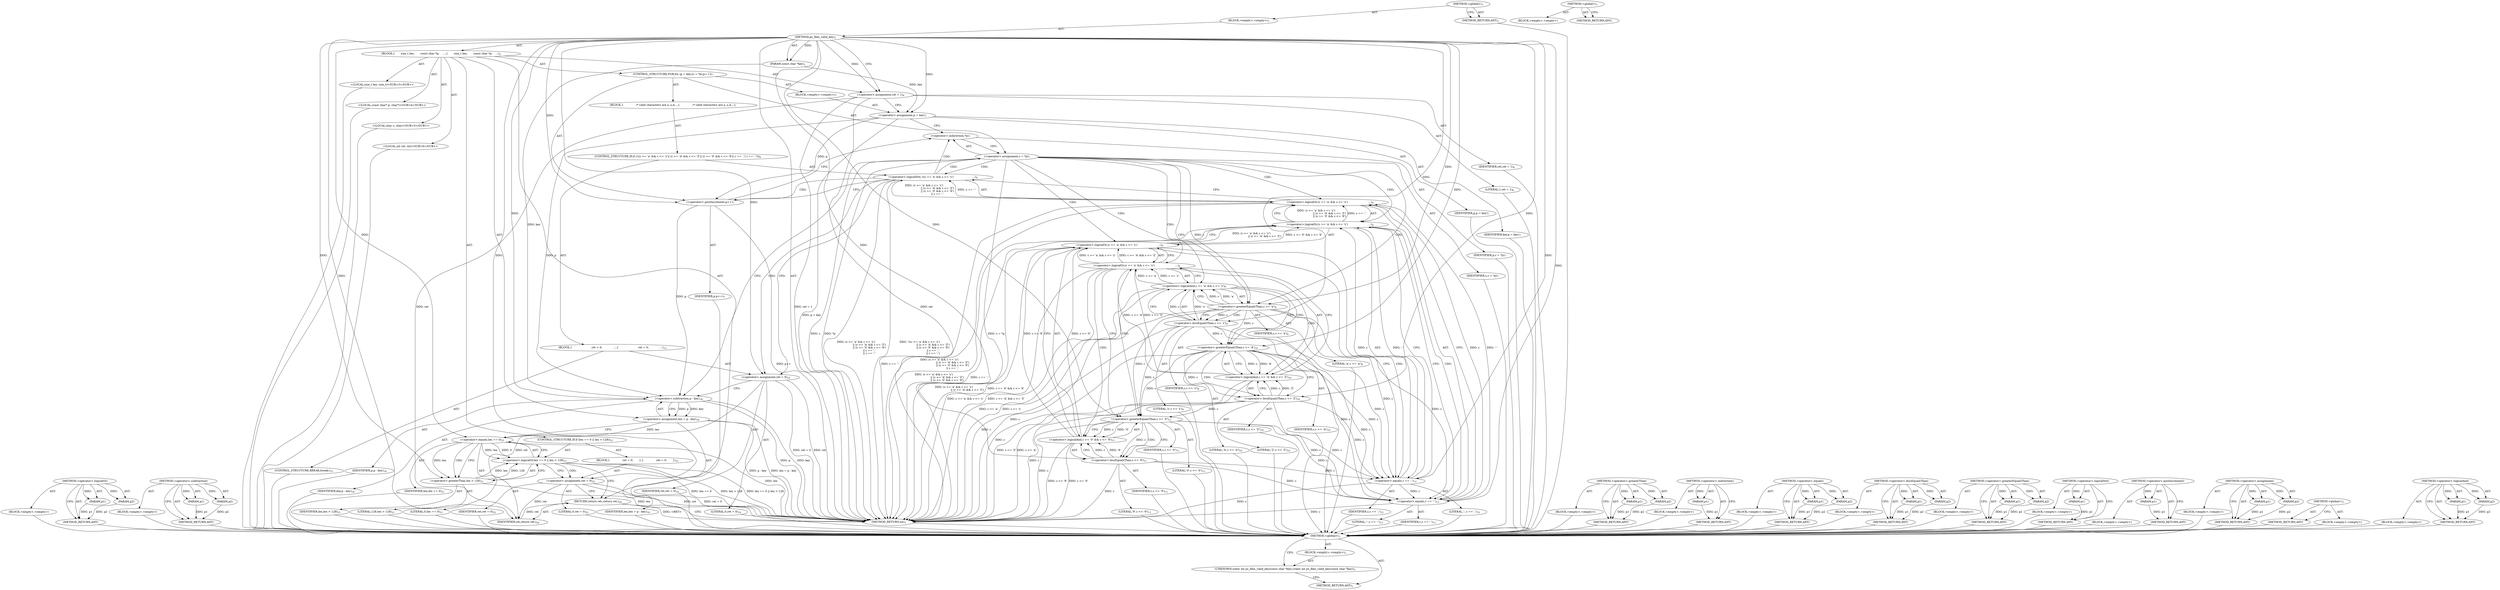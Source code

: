 digraph "&lt;global&gt;" {
vulnerable_127 [label=<(METHOD,&lt;operator&gt;.logicalOr)>];
vulnerable_128 [label=<(PARAM,p1)>];
vulnerable_129 [label=<(PARAM,p2)>];
vulnerable_130 [label=<(BLOCK,&lt;empty&gt;,&lt;empty&gt;)>];
vulnerable_131 [label=<(METHOD_RETURN,ANY)>];
vulnerable_152 [label=<(METHOD,&lt;operator&gt;.subtraction)>];
vulnerable_153 [label=<(PARAM,p1)>];
vulnerable_154 [label=<(PARAM,p2)>];
vulnerable_155 [label=<(BLOCK,&lt;empty&gt;,&lt;empty&gt;)>];
vulnerable_156 [label=<(METHOD_RETURN,ANY)>];
vulnerable_6 [label=<(METHOD,&lt;global&gt;)<SUB>1</SUB>>];
vulnerable_7 [label=<(BLOCK,&lt;empty&gt;,&lt;empty&gt;)<SUB>1</SUB>>];
vulnerable_8 [label=<(METHOD,ps_files_valid_key)<SUB>1</SUB>>];
vulnerable_9 [label=<(PARAM,const char *key)<SUB>1</SUB>>];
vulnerable_10 [label=<(BLOCK,{
       size_t len;
       const char *p;
    ...,{
       size_t len;
       const char *p;
    ...)<SUB>2</SUB>>];
vulnerable_11 [label="<(LOCAL,size_t len: size_t)<SUB>3</SUB>>"];
vulnerable_12 [label="<(LOCAL,const char* p: char*)<SUB>4</SUB>>"];
vulnerable_13 [label="<(LOCAL,char c: char)<SUB>5</SUB>>"];
vulnerable_14 [label="<(LOCAL,int ret: int)<SUB>6</SUB>>"];
vulnerable_15 [label=<(&lt;operator&gt;.assignment,ret = 1)<SUB>6</SUB>>];
vulnerable_16 [label=<(IDENTIFIER,ret,ret = 1)<SUB>6</SUB>>];
vulnerable_17 [label=<(LITERAL,1,ret = 1)<SUB>6</SUB>>];
vulnerable_18 [label=<(CONTROL_STRUCTURE,FOR,for (p = key;(c = *p);p++))<SUB>7</SUB>>];
vulnerable_19 [label=<(BLOCK,&lt;empty&gt;,&lt;empty&gt;)<SUB>7</SUB>>];
vulnerable_20 [label=<(&lt;operator&gt;.assignment,p = key)<SUB>7</SUB>>];
vulnerable_21 [label=<(IDENTIFIER,p,p = key)<SUB>7</SUB>>];
vulnerable_22 [label=<(IDENTIFIER,key,p = key)<SUB>7</SUB>>];
vulnerable_23 [label=<(&lt;operator&gt;.assignment,c = *p)<SUB>7</SUB>>];
vulnerable_24 [label=<(IDENTIFIER,c,c = *p)<SUB>7</SUB>>];
vulnerable_25 [label=<(&lt;operator&gt;.indirection,*p)<SUB>7</SUB>>];
vulnerable_26 [label=<(IDENTIFIER,p,c = *p)<SUB>7</SUB>>];
vulnerable_27 [label=<(&lt;operator&gt;.postIncrement,p++)<SUB>7</SUB>>];
vulnerable_28 [label=<(IDENTIFIER,p,p++)<SUB>7</SUB>>];
vulnerable_29 [label=<(BLOCK,{
               /* valid characters are a..z,A...,{
               /* valid characters are a..z,A...)<SUB>7</SUB>>];
vulnerable_30 [label=<(CONTROL_STRUCTURE,IF,if (!((c &gt;= 'a' &amp;&amp; c &lt;= 'z')
| (c &gt;= 'A' &amp;&amp; c &lt;= 'Z')
| (c &gt;= '0' &amp;&amp; c &lt;= '9')
| c == ','
| c == '-')))<SUB>9</SUB>>];
vulnerable_31 [label=<(&lt;operator&gt;.logicalNot,!((c &gt;= 'a' &amp;&amp; c &lt;= 'z')
                      ...)<SUB>9</SUB>>];
vulnerable_32 [label=<(&lt;operator&gt;.logicalOr,(c &gt;= 'a' &amp;&amp; c &lt;= 'z')
                        ...)<SUB>9</SUB>>];
vulnerable_33 [label=<(&lt;operator&gt;.logicalOr,(c &gt;= 'a' &amp;&amp; c &lt;= 'z')
                        ...)<SUB>9</SUB>>];
vulnerable_34 [label=<(&lt;operator&gt;.logicalOr,(c &gt;= 'a' &amp;&amp; c &lt;= 'z')
                        ...)<SUB>9</SUB>>];
vulnerable_35 [label=<(&lt;operator&gt;.logicalOr,(c &gt;= 'a' &amp;&amp; c &lt;= 'z')
                        ...)<SUB>9</SUB>>];
vulnerable_36 [label=<(&lt;operator&gt;.logicalAnd,c &gt;= 'a' &amp;&amp; c &lt;= 'z')<SUB>9</SUB>>];
vulnerable_37 [label=<(&lt;operator&gt;.greaterEqualsThan,c &gt;= 'a')<SUB>9</SUB>>];
vulnerable_38 [label=<(IDENTIFIER,c,c &gt;= 'a')<SUB>9</SUB>>];
vulnerable_39 [label=<(LITERAL,'a',c &gt;= 'a')<SUB>9</SUB>>];
vulnerable_40 [label=<(&lt;operator&gt;.lessEqualsThan,c &lt;= 'z')<SUB>9</SUB>>];
vulnerable_41 [label=<(IDENTIFIER,c,c &lt;= 'z')<SUB>9</SUB>>];
vulnerable_42 [label=<(LITERAL,'z',c &lt;= 'z')<SUB>9</SUB>>];
vulnerable_43 [label=<(&lt;operator&gt;.logicalAnd,c &gt;= 'A' &amp;&amp; c &lt;= 'Z')<SUB>10</SUB>>];
vulnerable_44 [label=<(&lt;operator&gt;.greaterEqualsThan,c &gt;= 'A')<SUB>10</SUB>>];
vulnerable_45 [label=<(IDENTIFIER,c,c &gt;= 'A')<SUB>10</SUB>>];
vulnerable_46 [label=<(LITERAL,'A',c &gt;= 'A')<SUB>10</SUB>>];
vulnerable_47 [label=<(&lt;operator&gt;.lessEqualsThan,c &lt;= 'Z')<SUB>10</SUB>>];
vulnerable_48 [label=<(IDENTIFIER,c,c &lt;= 'Z')<SUB>10</SUB>>];
vulnerable_49 [label=<(LITERAL,'Z',c &lt;= 'Z')<SUB>10</SUB>>];
vulnerable_50 [label=<(&lt;operator&gt;.logicalAnd,c &gt;= '0' &amp;&amp; c &lt;= '9')<SUB>11</SUB>>];
vulnerable_51 [label=<(&lt;operator&gt;.greaterEqualsThan,c &gt;= '0')<SUB>11</SUB>>];
vulnerable_52 [label=<(IDENTIFIER,c,c &gt;= '0')<SUB>11</SUB>>];
vulnerable_53 [label=<(LITERAL,'0',c &gt;= '0')<SUB>11</SUB>>];
vulnerable_54 [label=<(&lt;operator&gt;.lessEqualsThan,c &lt;= '9')<SUB>11</SUB>>];
vulnerable_55 [label=<(IDENTIFIER,c,c &lt;= '9')<SUB>11</SUB>>];
vulnerable_56 [label=<(LITERAL,'9',c &lt;= '9')<SUB>11</SUB>>];
vulnerable_57 [label=<(&lt;operator&gt;.equals,c == ',')<SUB>12</SUB>>];
vulnerable_58 [label=<(IDENTIFIER,c,c == ',')<SUB>12</SUB>>];
vulnerable_59 [label=<(LITERAL,',',c == ',')<SUB>12</SUB>>];
vulnerable_60 [label=<(&lt;operator&gt;.equals,c == '-')<SUB>13</SUB>>];
vulnerable_61 [label=<(IDENTIFIER,c,c == '-')<SUB>13</SUB>>];
vulnerable_62 [label=<(LITERAL,'-',c == '-')<SUB>13</SUB>>];
vulnerable_63 [label=<(BLOCK,{
                       ret = 0;
             ...,{
                       ret = 0;
             ...)<SUB>13</SUB>>];
vulnerable_64 [label=<(&lt;operator&gt;.assignment,ret = 0)<SUB>14</SUB>>];
vulnerable_65 [label=<(IDENTIFIER,ret,ret = 0)<SUB>14</SUB>>];
vulnerable_66 [label=<(LITERAL,0,ret = 0)<SUB>14</SUB>>];
vulnerable_67 [label=<(CONTROL_STRUCTURE,BREAK,break;)<SUB>15</SUB>>];
vulnerable_68 [label=<(&lt;operator&gt;.assignment,len = p - key)<SUB>18</SUB>>];
vulnerable_69 [label=<(IDENTIFIER,len,len = p - key)<SUB>18</SUB>>];
vulnerable_70 [label=<(&lt;operator&gt;.subtraction,p - key)<SUB>18</SUB>>];
vulnerable_71 [label=<(IDENTIFIER,p,p - key)<SUB>18</SUB>>];
vulnerable_72 [label=<(IDENTIFIER,key,p - key)<SUB>18</SUB>>];
vulnerable_73 [label=<(CONTROL_STRUCTURE,IF,if (len == 0 || len &gt; 128))<SUB>21</SUB>>];
vulnerable_74 [label=<(&lt;operator&gt;.logicalOr,len == 0 || len &gt; 128)<SUB>21</SUB>>];
vulnerable_75 [label=<(&lt;operator&gt;.equals,len == 0)<SUB>21</SUB>>];
vulnerable_76 [label=<(IDENTIFIER,len,len == 0)<SUB>21</SUB>>];
vulnerable_77 [label=<(LITERAL,0,len == 0)<SUB>21</SUB>>];
vulnerable_78 [label=<(&lt;operator&gt;.greaterThan,len &gt; 128)<SUB>21</SUB>>];
vulnerable_79 [label=<(IDENTIFIER,len,len &gt; 128)<SUB>21</SUB>>];
vulnerable_80 [label=<(LITERAL,128,len &gt; 128)<SUB>21</SUB>>];
vulnerable_81 [label=<(BLOCK,{
               ret = 0;
       },{
               ret = 0;
       })<SUB>21</SUB>>];
vulnerable_82 [label=<(&lt;operator&gt;.assignment,ret = 0)<SUB>22</SUB>>];
vulnerable_83 [label=<(IDENTIFIER,ret,ret = 0)<SUB>22</SUB>>];
vulnerable_84 [label=<(LITERAL,0,ret = 0)<SUB>22</SUB>>];
vulnerable_85 [label=<(RETURN,return ret;,return ret;)<SUB>24</SUB>>];
vulnerable_86 [label=<(IDENTIFIER,ret,return ret;)<SUB>24</SUB>>];
vulnerable_87 [label=<(METHOD_RETURN,int)<SUB>1</SUB>>];
vulnerable_89 [label=<(METHOD_RETURN,ANY)<SUB>1</SUB>>];
vulnerable_157 [label=<(METHOD,&lt;operator&gt;.greaterThan)>];
vulnerable_158 [label=<(PARAM,p1)>];
vulnerable_159 [label=<(PARAM,p2)>];
vulnerable_160 [label=<(BLOCK,&lt;empty&gt;,&lt;empty&gt;)>];
vulnerable_161 [label=<(METHOD_RETURN,ANY)>];
vulnerable_115 [label=<(METHOD,&lt;operator&gt;.indirection)>];
vulnerable_116 [label=<(PARAM,p1)>];
vulnerable_117 [label=<(BLOCK,&lt;empty&gt;,&lt;empty&gt;)>];
vulnerable_118 [label=<(METHOD_RETURN,ANY)>];
vulnerable_147 [label=<(METHOD,&lt;operator&gt;.equals)>];
vulnerable_148 [label=<(PARAM,p1)>];
vulnerable_149 [label=<(PARAM,p2)>];
vulnerable_150 [label=<(BLOCK,&lt;empty&gt;,&lt;empty&gt;)>];
vulnerable_151 [label=<(METHOD_RETURN,ANY)>];
vulnerable_142 [label=<(METHOD,&lt;operator&gt;.lessEqualsThan)>];
vulnerable_143 [label=<(PARAM,p1)>];
vulnerable_144 [label=<(PARAM,p2)>];
vulnerable_145 [label=<(BLOCK,&lt;empty&gt;,&lt;empty&gt;)>];
vulnerable_146 [label=<(METHOD_RETURN,ANY)>];
vulnerable_137 [label=<(METHOD,&lt;operator&gt;.greaterEqualsThan)>];
vulnerable_138 [label=<(PARAM,p1)>];
vulnerable_139 [label=<(PARAM,p2)>];
vulnerable_140 [label=<(BLOCK,&lt;empty&gt;,&lt;empty&gt;)>];
vulnerable_141 [label=<(METHOD_RETURN,ANY)>];
vulnerable_123 [label=<(METHOD,&lt;operator&gt;.logicalNot)>];
vulnerable_124 [label=<(PARAM,p1)>];
vulnerable_125 [label=<(BLOCK,&lt;empty&gt;,&lt;empty&gt;)>];
vulnerable_126 [label=<(METHOD_RETURN,ANY)>];
vulnerable_119 [label=<(METHOD,&lt;operator&gt;.postIncrement)>];
vulnerable_120 [label=<(PARAM,p1)>];
vulnerable_121 [label=<(BLOCK,&lt;empty&gt;,&lt;empty&gt;)>];
vulnerable_122 [label=<(METHOD_RETURN,ANY)>];
vulnerable_110 [label=<(METHOD,&lt;operator&gt;.assignment)>];
vulnerable_111 [label=<(PARAM,p1)>];
vulnerable_112 [label=<(PARAM,p2)>];
vulnerable_113 [label=<(BLOCK,&lt;empty&gt;,&lt;empty&gt;)>];
vulnerable_114 [label=<(METHOD_RETURN,ANY)>];
vulnerable_104 [label=<(METHOD,&lt;global&gt;)<SUB>1</SUB>>];
vulnerable_105 [label=<(BLOCK,&lt;empty&gt;,&lt;empty&gt;)>];
vulnerable_106 [label=<(METHOD_RETURN,ANY)>];
vulnerable_132 [label=<(METHOD,&lt;operator&gt;.logicalAnd)>];
vulnerable_133 [label=<(PARAM,p1)>];
vulnerable_134 [label=<(PARAM,p2)>];
vulnerable_135 [label=<(BLOCK,&lt;empty&gt;,&lt;empty&gt;)>];
vulnerable_136 [label=<(METHOD_RETURN,ANY)>];
fixed_6 [label=<(METHOD,&lt;global&gt;)<SUB>1</SUB>>];
fixed_7 [label=<(BLOCK,&lt;empty&gt;,&lt;empty&gt;)<SUB>1</SUB>>];
fixed_8 [label=<(UNKNOWN,static int ps_files_valid_key(const char *key),static int ps_files_valid_key(const char *key))<SUB>1</SUB>>];
fixed_9 [label=<(METHOD_RETURN,ANY)<SUB>1</SUB>>];
fixed_14 [label=<(METHOD,&lt;global&gt;)<SUB>1</SUB>>];
fixed_15 [label=<(BLOCK,&lt;empty&gt;,&lt;empty&gt;)>];
fixed_16 [label=<(METHOD_RETURN,ANY)>];
vulnerable_127 -> vulnerable_128  [key=0, label="AST: "];
vulnerable_127 -> vulnerable_128  [key=1, label="DDG: "];
vulnerable_127 -> vulnerable_130  [key=0, label="AST: "];
vulnerable_127 -> vulnerable_129  [key=0, label="AST: "];
vulnerable_127 -> vulnerable_129  [key=1, label="DDG: "];
vulnerable_127 -> vulnerable_131  [key=0, label="AST: "];
vulnerable_127 -> vulnerable_131  [key=1, label="CFG: "];
vulnerable_128 -> vulnerable_131  [key=0, label="DDG: p1"];
vulnerable_129 -> vulnerable_131  [key=0, label="DDG: p2"];
vulnerable_130 -> fixed_6  [key=0];
vulnerable_131 -> fixed_6  [key=0];
vulnerable_152 -> vulnerable_153  [key=0, label="AST: "];
vulnerable_152 -> vulnerable_153  [key=1, label="DDG: "];
vulnerable_152 -> vulnerable_155  [key=0, label="AST: "];
vulnerable_152 -> vulnerable_154  [key=0, label="AST: "];
vulnerable_152 -> vulnerable_154  [key=1, label="DDG: "];
vulnerable_152 -> vulnerable_156  [key=0, label="AST: "];
vulnerable_152 -> vulnerable_156  [key=1, label="CFG: "];
vulnerable_153 -> vulnerable_156  [key=0, label="DDG: p1"];
vulnerable_154 -> vulnerable_156  [key=0, label="DDG: p2"];
vulnerable_155 -> fixed_6  [key=0];
vulnerable_156 -> fixed_6  [key=0];
vulnerable_6 -> vulnerable_7  [key=0, label="AST: "];
vulnerable_6 -> vulnerable_89  [key=0, label="AST: "];
vulnerable_6 -> vulnerable_89  [key=1, label="CFG: "];
vulnerable_7 -> vulnerable_8  [key=0, label="AST: "];
vulnerable_8 -> vulnerable_9  [key=0, label="AST: "];
vulnerable_8 -> vulnerable_9  [key=1, label="DDG: "];
vulnerable_8 -> vulnerable_10  [key=0, label="AST: "];
vulnerable_8 -> vulnerable_87  [key=0, label="AST: "];
vulnerable_8 -> vulnerable_15  [key=0, label="CFG: "];
vulnerable_8 -> vulnerable_15  [key=1, label="DDG: "];
vulnerable_8 -> vulnerable_86  [key=0, label="DDG: "];
vulnerable_8 -> vulnerable_20  [key=0, label="DDG: "];
vulnerable_8 -> vulnerable_27  [key=0, label="DDG: "];
vulnerable_8 -> vulnerable_70  [key=0, label="DDG: "];
vulnerable_8 -> vulnerable_82  [key=0, label="DDG: "];
vulnerable_8 -> vulnerable_75  [key=0, label="DDG: "];
vulnerable_8 -> vulnerable_78  [key=0, label="DDG: "];
vulnerable_8 -> vulnerable_64  [key=0, label="DDG: "];
vulnerable_8 -> vulnerable_60  [key=0, label="DDG: "];
vulnerable_8 -> vulnerable_57  [key=0, label="DDG: "];
vulnerable_8 -> vulnerable_51  [key=0, label="DDG: "];
vulnerable_8 -> vulnerable_54  [key=0, label="DDG: "];
vulnerable_8 -> vulnerable_37  [key=0, label="DDG: "];
vulnerable_8 -> vulnerable_40  [key=0, label="DDG: "];
vulnerable_8 -> vulnerable_44  [key=0, label="DDG: "];
vulnerable_8 -> vulnerable_47  [key=0, label="DDG: "];
vulnerable_9 -> vulnerable_20  [key=0, label="DDG: key"];
vulnerable_9 -> vulnerable_70  [key=0, label="DDG: key"];
vulnerable_10 -> vulnerable_11  [key=0, label="AST: "];
vulnerable_10 -> vulnerable_12  [key=0, label="AST: "];
vulnerable_10 -> vulnerable_13  [key=0, label="AST: "];
vulnerable_10 -> vulnerable_14  [key=0, label="AST: "];
vulnerable_10 -> vulnerable_15  [key=0, label="AST: "];
vulnerable_10 -> vulnerable_18  [key=0, label="AST: "];
vulnerable_10 -> vulnerable_68  [key=0, label="AST: "];
vulnerable_10 -> vulnerable_73  [key=0, label="AST: "];
vulnerable_10 -> vulnerable_85  [key=0, label="AST: "];
vulnerable_11 -> fixed_6  [key=0];
vulnerable_12 -> fixed_6  [key=0];
vulnerable_13 -> fixed_6  [key=0];
vulnerable_14 -> fixed_6  [key=0];
vulnerable_15 -> vulnerable_16  [key=0, label="AST: "];
vulnerable_15 -> vulnerable_17  [key=0, label="AST: "];
vulnerable_15 -> vulnerable_20  [key=0, label="CFG: "];
vulnerable_15 -> vulnerable_87  [key=0, label="DDG: ret"];
vulnerable_15 -> vulnerable_87  [key=1, label="DDG: ret = 1"];
vulnerable_15 -> vulnerable_86  [key=0, label="DDG: ret"];
vulnerable_16 -> fixed_6  [key=0];
vulnerable_17 -> fixed_6  [key=0];
vulnerable_18 -> vulnerable_19  [key=0, label="AST: "];
vulnerable_18 -> vulnerable_23  [key=0, label="AST: "];
vulnerable_18 -> vulnerable_27  [key=0, label="AST: "];
vulnerable_18 -> vulnerable_29  [key=0, label="AST: "];
vulnerable_19 -> vulnerable_20  [key=0, label="AST: "];
vulnerable_20 -> vulnerable_21  [key=0, label="AST: "];
vulnerable_20 -> vulnerable_22  [key=0, label="AST: "];
vulnerable_20 -> vulnerable_25  [key=0, label="CFG: "];
vulnerable_20 -> vulnerable_87  [key=0, label="DDG: p = key"];
vulnerable_20 -> vulnerable_27  [key=0, label="DDG: p"];
vulnerable_20 -> vulnerable_70  [key=0, label="DDG: p"];
vulnerable_21 -> fixed_6  [key=0];
vulnerable_22 -> fixed_6  [key=0];
vulnerable_23 -> vulnerable_24  [key=0, label="AST: "];
vulnerable_23 -> vulnerable_25  [key=0, label="AST: "];
vulnerable_23 -> vulnerable_37  [key=0, label="CFG: "];
vulnerable_23 -> vulnerable_37  [key=1, label="DDG: c"];
vulnerable_23 -> vulnerable_37  [key=2, label="CDG: "];
vulnerable_23 -> vulnerable_70  [key=0, label="CFG: "];
vulnerable_23 -> vulnerable_87  [key=0, label="DDG: c"];
vulnerable_23 -> vulnerable_87  [key=1, label="DDG: *p"];
vulnerable_23 -> vulnerable_87  [key=2, label="DDG: c = *p"];
vulnerable_23 -> vulnerable_34  [key=0, label="CDG: "];
vulnerable_23 -> vulnerable_32  [key=0, label="CDG: "];
vulnerable_23 -> vulnerable_35  [key=0, label="CDG: "];
vulnerable_23 -> vulnerable_33  [key=0, label="CDG: "];
vulnerable_23 -> vulnerable_36  [key=0, label="CDG: "];
vulnerable_23 -> vulnerable_31  [key=0, label="CDG: "];
vulnerable_24 -> fixed_6  [key=0];
vulnerable_25 -> vulnerable_26  [key=0, label="AST: "];
vulnerable_25 -> vulnerable_23  [key=0, label="CFG: "];
vulnerable_26 -> fixed_6  [key=0];
vulnerable_27 -> vulnerable_28  [key=0, label="AST: "];
vulnerable_27 -> vulnerable_25  [key=0, label="CFG: "];
vulnerable_27 -> vulnerable_87  [key=0, label="DDG: p++"];
vulnerable_27 -> vulnerable_70  [key=0, label="DDG: p"];
vulnerable_28 -> fixed_6  [key=0];
vulnerable_29 -> vulnerable_30  [key=0, label="AST: "];
vulnerable_30 -> vulnerable_31  [key=0, label="AST: "];
vulnerable_30 -> vulnerable_63  [key=0, label="AST: "];
vulnerable_31 -> vulnerable_32  [key=0, label="AST: "];
vulnerable_31 -> vulnerable_64  [key=0, label="CFG: "];
vulnerable_31 -> vulnerable_64  [key=1, label="CDG: "];
vulnerable_31 -> vulnerable_27  [key=0, label="CFG: "];
vulnerable_31 -> vulnerable_27  [key=1, label="CDG: "];
vulnerable_31 -> vulnerable_87  [key=0, label="DDG: (c &gt;= 'a' &amp;&amp; c &lt;= 'z')
                               || (c &gt;= 'A' &amp;&amp; c &lt;= 'Z')
                               || (c &gt;= '0' &amp;&amp; c &lt;= '9')
                               || c == ','
                               || c == '-'"];
vulnerable_31 -> vulnerable_87  [key=1, label="DDG: !((c &gt;= 'a' &amp;&amp; c &lt;= 'z')
                               || (c &gt;= 'A' &amp;&amp; c &lt;= 'Z')
                               || (c &gt;= '0' &amp;&amp; c &lt;= '9')
                               || c == ','
                               || c == '-')"];
vulnerable_31 -> vulnerable_25  [key=0, label="CDG: "];
vulnerable_31 -> vulnerable_23  [key=0, label="CDG: "];
vulnerable_32 -> vulnerable_33  [key=0, label="AST: "];
vulnerable_32 -> vulnerable_60  [key=0, label="AST: "];
vulnerable_32 -> vulnerable_31  [key=0, label="CFG: "];
vulnerable_32 -> vulnerable_31  [key=1, label="DDG: (c &gt;= 'a' &amp;&amp; c &lt;= 'z')
                               || (c &gt;= 'A' &amp;&amp; c &lt;= 'Z')
                               || (c &gt;= '0' &amp;&amp; c &lt;= '9')
                               || c == ','"];
vulnerable_32 -> vulnerable_31  [key=2, label="DDG: c == '-'"];
vulnerable_32 -> vulnerable_87  [key=0, label="DDG: (c &gt;= 'a' &amp;&amp; c &lt;= 'z')
                               || (c &gt;= 'A' &amp;&amp; c &lt;= 'Z')
                               || (c &gt;= '0' &amp;&amp; c &lt;= '9')
                               || c == ','"];
vulnerable_32 -> vulnerable_87  [key=1, label="DDG: c == '-'"];
vulnerable_33 -> vulnerable_34  [key=0, label="AST: "];
vulnerable_33 -> vulnerable_57  [key=0, label="AST: "];
vulnerable_33 -> vulnerable_32  [key=0, label="CFG: "];
vulnerable_33 -> vulnerable_32  [key=1, label="DDG: (c &gt;= 'a' &amp;&amp; c &lt;= 'z')
                               || (c &gt;= 'A' &amp;&amp; c &lt;= 'Z')
                               || (c &gt;= '0' &amp;&amp; c &lt;= '9')"];
vulnerable_33 -> vulnerable_32  [key=2, label="DDG: c == ','"];
vulnerable_33 -> vulnerable_60  [key=0, label="CFG: "];
vulnerable_33 -> vulnerable_60  [key=1, label="CDG: "];
vulnerable_33 -> vulnerable_87  [key=0, label="DDG: (c &gt;= 'a' &amp;&amp; c &lt;= 'z')
                               || (c &gt;= 'A' &amp;&amp; c &lt;= 'Z')
                               || (c &gt;= '0' &amp;&amp; c &lt;= '9')"];
vulnerable_33 -> vulnerable_87  [key=1, label="DDG: c == ','"];
vulnerable_34 -> vulnerable_35  [key=0, label="AST: "];
vulnerable_34 -> vulnerable_50  [key=0, label="AST: "];
vulnerable_34 -> vulnerable_33  [key=0, label="CFG: "];
vulnerable_34 -> vulnerable_33  [key=1, label="DDG: (c &gt;= 'a' &amp;&amp; c &lt;= 'z')
                               || (c &gt;= 'A' &amp;&amp; c &lt;= 'Z')"];
vulnerable_34 -> vulnerable_33  [key=2, label="DDG: c &gt;= '0' &amp;&amp; c &lt;= '9'"];
vulnerable_34 -> vulnerable_57  [key=0, label="CFG: "];
vulnerable_34 -> vulnerable_57  [key=1, label="CDG: "];
vulnerable_34 -> vulnerable_87  [key=0, label="DDG: (c &gt;= 'a' &amp;&amp; c &lt;= 'z')
                               || (c &gt;= 'A' &amp;&amp; c &lt;= 'Z')"];
vulnerable_34 -> vulnerable_87  [key=1, label="DDG: c &gt;= '0' &amp;&amp; c &lt;= '9'"];
vulnerable_35 -> vulnerable_36  [key=0, label="AST: "];
vulnerable_35 -> vulnerable_43  [key=0, label="AST: "];
vulnerable_35 -> vulnerable_34  [key=0, label="CFG: "];
vulnerable_35 -> vulnerable_34  [key=1, label="DDG: c &gt;= 'a' &amp;&amp; c &lt;= 'z'"];
vulnerable_35 -> vulnerable_34  [key=2, label="DDG: c &gt;= 'A' &amp;&amp; c &lt;= 'Z'"];
vulnerable_35 -> vulnerable_51  [key=0, label="CFG: "];
vulnerable_35 -> vulnerable_51  [key=1, label="CDG: "];
vulnerable_35 -> vulnerable_87  [key=0, label="DDG: c &gt;= 'a' &amp;&amp; c &lt;= 'z'"];
vulnerable_35 -> vulnerable_87  [key=1, label="DDG: c &gt;= 'A' &amp;&amp; c &lt;= 'Z'"];
vulnerable_35 -> vulnerable_50  [key=0, label="CDG: "];
vulnerable_36 -> vulnerable_37  [key=0, label="AST: "];
vulnerable_36 -> vulnerable_40  [key=0, label="AST: "];
vulnerable_36 -> vulnerable_35  [key=0, label="CFG: "];
vulnerable_36 -> vulnerable_35  [key=1, label="DDG: c &gt;= 'a'"];
vulnerable_36 -> vulnerable_35  [key=2, label="DDG: c &lt;= 'z'"];
vulnerable_36 -> vulnerable_44  [key=0, label="CFG: "];
vulnerable_36 -> vulnerable_44  [key=1, label="CDG: "];
vulnerable_36 -> vulnerable_87  [key=0, label="DDG: c &gt;= 'a'"];
vulnerable_36 -> vulnerable_87  [key=1, label="DDG: c &lt;= 'z'"];
vulnerable_36 -> vulnerable_43  [key=0, label="CDG: "];
vulnerable_37 -> vulnerable_38  [key=0, label="AST: "];
vulnerable_37 -> vulnerable_39  [key=0, label="AST: "];
vulnerable_37 -> vulnerable_36  [key=0, label="CFG: "];
vulnerable_37 -> vulnerable_36  [key=1, label="DDG: c"];
vulnerable_37 -> vulnerable_36  [key=2, label="DDG: 'a'"];
vulnerable_37 -> vulnerable_40  [key=0, label="CFG: "];
vulnerable_37 -> vulnerable_40  [key=1, label="DDG: c"];
vulnerable_37 -> vulnerable_40  [key=2, label="CDG: "];
vulnerable_37 -> vulnerable_87  [key=0, label="DDG: c"];
vulnerable_37 -> vulnerable_60  [key=0, label="DDG: c"];
vulnerable_37 -> vulnerable_57  [key=0, label="DDG: c"];
vulnerable_37 -> vulnerable_51  [key=0, label="DDG: c"];
vulnerable_37 -> vulnerable_44  [key=0, label="DDG: c"];
vulnerable_38 -> fixed_6  [key=0];
vulnerable_39 -> fixed_6  [key=0];
vulnerable_40 -> vulnerable_41  [key=0, label="AST: "];
vulnerable_40 -> vulnerable_42  [key=0, label="AST: "];
vulnerable_40 -> vulnerable_36  [key=0, label="CFG: "];
vulnerable_40 -> vulnerable_36  [key=1, label="DDG: c"];
vulnerable_40 -> vulnerable_36  [key=2, label="DDG: 'z'"];
vulnerable_40 -> vulnerable_87  [key=0, label="DDG: c"];
vulnerable_40 -> vulnerable_60  [key=0, label="DDG: c"];
vulnerable_40 -> vulnerable_57  [key=0, label="DDG: c"];
vulnerable_40 -> vulnerable_51  [key=0, label="DDG: c"];
vulnerable_40 -> vulnerable_44  [key=0, label="DDG: c"];
vulnerable_41 -> fixed_6  [key=0];
vulnerable_42 -> fixed_6  [key=0];
vulnerable_43 -> vulnerable_44  [key=0, label="AST: "];
vulnerable_43 -> vulnerable_47  [key=0, label="AST: "];
vulnerable_43 -> vulnerable_35  [key=0, label="CFG: "];
vulnerable_43 -> vulnerable_35  [key=1, label="DDG: c &gt;= 'A'"];
vulnerable_43 -> vulnerable_35  [key=2, label="DDG: c &lt;= 'Z'"];
vulnerable_43 -> vulnerable_87  [key=0, label="DDG: c &gt;= 'A'"];
vulnerable_43 -> vulnerable_87  [key=1, label="DDG: c &lt;= 'Z'"];
vulnerable_44 -> vulnerable_45  [key=0, label="AST: "];
vulnerable_44 -> vulnerable_46  [key=0, label="AST: "];
vulnerable_44 -> vulnerable_43  [key=0, label="CFG: "];
vulnerable_44 -> vulnerable_43  [key=1, label="DDG: c"];
vulnerable_44 -> vulnerable_43  [key=2, label="DDG: 'A'"];
vulnerable_44 -> vulnerable_47  [key=0, label="CFG: "];
vulnerable_44 -> vulnerable_47  [key=1, label="DDG: c"];
vulnerable_44 -> vulnerable_47  [key=2, label="CDG: "];
vulnerable_44 -> vulnerable_87  [key=0, label="DDG: c"];
vulnerable_44 -> vulnerable_60  [key=0, label="DDG: c"];
vulnerable_44 -> vulnerable_57  [key=0, label="DDG: c"];
vulnerable_44 -> vulnerable_51  [key=0, label="DDG: c"];
vulnerable_45 -> fixed_6  [key=0];
vulnerable_46 -> fixed_6  [key=0];
vulnerable_47 -> vulnerable_48  [key=0, label="AST: "];
vulnerable_47 -> vulnerable_49  [key=0, label="AST: "];
vulnerable_47 -> vulnerable_43  [key=0, label="CFG: "];
vulnerable_47 -> vulnerable_43  [key=1, label="DDG: c"];
vulnerable_47 -> vulnerable_43  [key=2, label="DDG: 'Z'"];
vulnerable_47 -> vulnerable_87  [key=0, label="DDG: c"];
vulnerable_47 -> vulnerable_60  [key=0, label="DDG: c"];
vulnerable_47 -> vulnerable_57  [key=0, label="DDG: c"];
vulnerable_47 -> vulnerable_51  [key=0, label="DDG: c"];
vulnerable_48 -> fixed_6  [key=0];
vulnerable_49 -> fixed_6  [key=0];
vulnerable_50 -> vulnerable_51  [key=0, label="AST: "];
vulnerable_50 -> vulnerable_54  [key=0, label="AST: "];
vulnerable_50 -> vulnerable_34  [key=0, label="CFG: "];
vulnerable_50 -> vulnerable_34  [key=1, label="DDG: c &gt;= '0'"];
vulnerable_50 -> vulnerable_34  [key=2, label="DDG: c &lt;= '9'"];
vulnerable_50 -> vulnerable_87  [key=0, label="DDG: c &gt;= '0'"];
vulnerable_50 -> vulnerable_87  [key=1, label="DDG: c &lt;= '9'"];
vulnerable_51 -> vulnerable_52  [key=0, label="AST: "];
vulnerable_51 -> vulnerable_53  [key=0, label="AST: "];
vulnerable_51 -> vulnerable_50  [key=0, label="CFG: "];
vulnerable_51 -> vulnerable_50  [key=1, label="DDG: c"];
vulnerable_51 -> vulnerable_50  [key=2, label="DDG: '0'"];
vulnerable_51 -> vulnerable_54  [key=0, label="CFG: "];
vulnerable_51 -> vulnerable_54  [key=1, label="DDG: c"];
vulnerable_51 -> vulnerable_54  [key=2, label="CDG: "];
vulnerable_51 -> vulnerable_87  [key=0, label="DDG: c"];
vulnerable_51 -> vulnerable_60  [key=0, label="DDG: c"];
vulnerable_51 -> vulnerable_57  [key=0, label="DDG: c"];
vulnerable_52 -> fixed_6  [key=0];
vulnerable_53 -> fixed_6  [key=0];
vulnerable_54 -> vulnerable_55  [key=0, label="AST: "];
vulnerable_54 -> vulnerable_56  [key=0, label="AST: "];
vulnerable_54 -> vulnerable_50  [key=0, label="CFG: "];
vulnerable_54 -> vulnerable_50  [key=1, label="DDG: c"];
vulnerable_54 -> vulnerable_50  [key=2, label="DDG: '9'"];
vulnerable_54 -> vulnerable_87  [key=0, label="DDG: c"];
vulnerable_54 -> vulnerable_60  [key=0, label="DDG: c"];
vulnerable_54 -> vulnerable_57  [key=0, label="DDG: c"];
vulnerable_55 -> fixed_6  [key=0];
vulnerable_56 -> fixed_6  [key=0];
vulnerable_57 -> vulnerable_58  [key=0, label="AST: "];
vulnerable_57 -> vulnerable_59  [key=0, label="AST: "];
vulnerable_57 -> vulnerable_33  [key=0, label="CFG: "];
vulnerable_57 -> vulnerable_33  [key=1, label="DDG: c"];
vulnerable_57 -> vulnerable_33  [key=2, label="DDG: ','"];
vulnerable_57 -> vulnerable_87  [key=0, label="DDG: c"];
vulnerable_57 -> vulnerable_60  [key=0, label="DDG: c"];
vulnerable_58 -> fixed_6  [key=0];
vulnerable_59 -> fixed_6  [key=0];
vulnerable_60 -> vulnerable_61  [key=0, label="AST: "];
vulnerable_60 -> vulnerable_62  [key=0, label="AST: "];
vulnerable_60 -> vulnerable_32  [key=0, label="CFG: "];
vulnerable_60 -> vulnerable_32  [key=1, label="DDG: c"];
vulnerable_60 -> vulnerable_32  [key=2, label="DDG: '-'"];
vulnerable_60 -> vulnerable_87  [key=0, label="DDG: c"];
vulnerable_61 -> fixed_6  [key=0];
vulnerable_62 -> fixed_6  [key=0];
vulnerable_63 -> vulnerable_64  [key=0, label="AST: "];
vulnerable_63 -> vulnerable_67  [key=0, label="AST: "];
vulnerable_64 -> vulnerable_65  [key=0, label="AST: "];
vulnerable_64 -> vulnerable_66  [key=0, label="AST: "];
vulnerable_64 -> vulnerable_70  [key=0, label="CFG: "];
vulnerable_64 -> vulnerable_87  [key=0, label="DDG: ret"];
vulnerable_64 -> vulnerable_87  [key=1, label="DDG: ret = 0"];
vulnerable_64 -> vulnerable_86  [key=0, label="DDG: ret"];
vulnerable_65 -> fixed_6  [key=0];
vulnerable_66 -> fixed_6  [key=0];
vulnerable_67 -> fixed_6  [key=0];
vulnerable_68 -> vulnerable_69  [key=0, label="AST: "];
vulnerable_68 -> vulnerable_70  [key=0, label="AST: "];
vulnerable_68 -> vulnerable_75  [key=0, label="CFG: "];
vulnerable_68 -> vulnerable_75  [key=1, label="DDG: len"];
vulnerable_68 -> vulnerable_87  [key=0, label="DDG: p - key"];
vulnerable_68 -> vulnerable_87  [key=1, label="DDG: len = p - key"];
vulnerable_69 -> fixed_6  [key=0];
vulnerable_70 -> vulnerable_71  [key=0, label="AST: "];
vulnerable_70 -> vulnerable_72  [key=0, label="AST: "];
vulnerable_70 -> vulnerable_68  [key=0, label="CFG: "];
vulnerable_70 -> vulnerable_68  [key=1, label="DDG: p"];
vulnerable_70 -> vulnerable_68  [key=2, label="DDG: key"];
vulnerable_70 -> vulnerable_87  [key=0, label="DDG: p"];
vulnerable_70 -> vulnerable_87  [key=1, label="DDG: key"];
vulnerable_71 -> fixed_6  [key=0];
vulnerable_72 -> fixed_6  [key=0];
vulnerable_73 -> vulnerable_74  [key=0, label="AST: "];
vulnerable_73 -> vulnerable_81  [key=0, label="AST: "];
vulnerable_74 -> vulnerable_75  [key=0, label="AST: "];
vulnerable_74 -> vulnerable_78  [key=0, label="AST: "];
vulnerable_74 -> vulnerable_82  [key=0, label="CFG: "];
vulnerable_74 -> vulnerable_82  [key=1, label="CDG: "];
vulnerable_74 -> vulnerable_85  [key=0, label="CFG: "];
vulnerable_74 -> vulnerable_87  [key=0, label="DDG: len == 0"];
vulnerable_74 -> vulnerable_87  [key=1, label="DDG: len &gt; 128"];
vulnerable_74 -> vulnerable_87  [key=2, label="DDG: len == 0 || len &gt; 128"];
vulnerable_75 -> vulnerable_76  [key=0, label="AST: "];
vulnerable_75 -> vulnerable_77  [key=0, label="AST: "];
vulnerable_75 -> vulnerable_74  [key=0, label="CFG: "];
vulnerable_75 -> vulnerable_74  [key=1, label="DDG: len"];
vulnerable_75 -> vulnerable_74  [key=2, label="DDG: 0"];
vulnerable_75 -> vulnerable_78  [key=0, label="CFG: "];
vulnerable_75 -> vulnerable_78  [key=1, label="DDG: len"];
vulnerable_75 -> vulnerable_78  [key=2, label="CDG: "];
vulnerable_75 -> vulnerable_87  [key=0, label="DDG: len"];
vulnerable_76 -> fixed_6  [key=0];
vulnerable_77 -> fixed_6  [key=0];
vulnerable_78 -> vulnerable_79  [key=0, label="AST: "];
vulnerable_78 -> vulnerable_80  [key=0, label="AST: "];
vulnerable_78 -> vulnerable_74  [key=0, label="CFG: "];
vulnerable_78 -> vulnerable_74  [key=1, label="DDG: len"];
vulnerable_78 -> vulnerable_74  [key=2, label="DDG: 128"];
vulnerable_78 -> vulnerable_87  [key=0, label="DDG: len"];
vulnerable_79 -> fixed_6  [key=0];
vulnerable_80 -> fixed_6  [key=0];
vulnerable_81 -> vulnerable_82  [key=0, label="AST: "];
vulnerable_82 -> vulnerable_83  [key=0, label="AST: "];
vulnerable_82 -> vulnerable_84  [key=0, label="AST: "];
vulnerable_82 -> vulnerable_85  [key=0, label="CFG: "];
vulnerable_82 -> vulnerable_87  [key=0, label="DDG: ret"];
vulnerable_82 -> vulnerable_87  [key=1, label="DDG: ret = 0"];
vulnerable_82 -> vulnerable_86  [key=0, label="DDG: ret"];
vulnerable_83 -> fixed_6  [key=0];
vulnerable_84 -> fixed_6  [key=0];
vulnerable_85 -> vulnerable_86  [key=0, label="AST: "];
vulnerable_85 -> vulnerable_87  [key=0, label="CFG: "];
vulnerable_85 -> vulnerable_87  [key=1, label="DDG: &lt;RET&gt;"];
vulnerable_86 -> vulnerable_85  [key=0, label="DDG: ret"];
vulnerable_87 -> fixed_6  [key=0];
vulnerable_89 -> fixed_6  [key=0];
vulnerable_157 -> vulnerable_158  [key=0, label="AST: "];
vulnerable_157 -> vulnerable_158  [key=1, label="DDG: "];
vulnerable_157 -> vulnerable_160  [key=0, label="AST: "];
vulnerable_157 -> vulnerable_159  [key=0, label="AST: "];
vulnerable_157 -> vulnerable_159  [key=1, label="DDG: "];
vulnerable_157 -> vulnerable_161  [key=0, label="AST: "];
vulnerable_157 -> vulnerable_161  [key=1, label="CFG: "];
vulnerable_158 -> vulnerable_161  [key=0, label="DDG: p1"];
vulnerable_159 -> vulnerable_161  [key=0, label="DDG: p2"];
vulnerable_160 -> fixed_6  [key=0];
vulnerable_161 -> fixed_6  [key=0];
vulnerable_115 -> vulnerable_116  [key=0, label="AST: "];
vulnerable_115 -> vulnerable_116  [key=1, label="DDG: "];
vulnerable_115 -> vulnerable_117  [key=0, label="AST: "];
vulnerable_115 -> vulnerable_118  [key=0, label="AST: "];
vulnerable_115 -> vulnerable_118  [key=1, label="CFG: "];
vulnerable_116 -> vulnerable_118  [key=0, label="DDG: p1"];
vulnerable_117 -> fixed_6  [key=0];
vulnerable_118 -> fixed_6  [key=0];
vulnerable_147 -> vulnerable_148  [key=0, label="AST: "];
vulnerable_147 -> vulnerable_148  [key=1, label="DDG: "];
vulnerable_147 -> vulnerable_150  [key=0, label="AST: "];
vulnerable_147 -> vulnerable_149  [key=0, label="AST: "];
vulnerable_147 -> vulnerable_149  [key=1, label="DDG: "];
vulnerable_147 -> vulnerable_151  [key=0, label="AST: "];
vulnerable_147 -> vulnerable_151  [key=1, label="CFG: "];
vulnerable_148 -> vulnerable_151  [key=0, label="DDG: p1"];
vulnerable_149 -> vulnerable_151  [key=0, label="DDG: p2"];
vulnerable_150 -> fixed_6  [key=0];
vulnerable_151 -> fixed_6  [key=0];
vulnerable_142 -> vulnerable_143  [key=0, label="AST: "];
vulnerable_142 -> vulnerable_143  [key=1, label="DDG: "];
vulnerable_142 -> vulnerable_145  [key=0, label="AST: "];
vulnerable_142 -> vulnerable_144  [key=0, label="AST: "];
vulnerable_142 -> vulnerable_144  [key=1, label="DDG: "];
vulnerable_142 -> vulnerable_146  [key=0, label="AST: "];
vulnerable_142 -> vulnerable_146  [key=1, label="CFG: "];
vulnerable_143 -> vulnerable_146  [key=0, label="DDG: p1"];
vulnerable_144 -> vulnerable_146  [key=0, label="DDG: p2"];
vulnerable_145 -> fixed_6  [key=0];
vulnerable_146 -> fixed_6  [key=0];
vulnerable_137 -> vulnerable_138  [key=0, label="AST: "];
vulnerable_137 -> vulnerable_138  [key=1, label="DDG: "];
vulnerable_137 -> vulnerable_140  [key=0, label="AST: "];
vulnerable_137 -> vulnerable_139  [key=0, label="AST: "];
vulnerable_137 -> vulnerable_139  [key=1, label="DDG: "];
vulnerable_137 -> vulnerable_141  [key=0, label="AST: "];
vulnerable_137 -> vulnerable_141  [key=1, label="CFG: "];
vulnerable_138 -> vulnerable_141  [key=0, label="DDG: p1"];
vulnerable_139 -> vulnerable_141  [key=0, label="DDG: p2"];
vulnerable_140 -> fixed_6  [key=0];
vulnerable_141 -> fixed_6  [key=0];
vulnerable_123 -> vulnerable_124  [key=0, label="AST: "];
vulnerable_123 -> vulnerable_124  [key=1, label="DDG: "];
vulnerable_123 -> vulnerable_125  [key=0, label="AST: "];
vulnerable_123 -> vulnerable_126  [key=0, label="AST: "];
vulnerable_123 -> vulnerable_126  [key=1, label="CFG: "];
vulnerable_124 -> vulnerable_126  [key=0, label="DDG: p1"];
vulnerable_125 -> fixed_6  [key=0];
vulnerable_126 -> fixed_6  [key=0];
vulnerable_119 -> vulnerable_120  [key=0, label="AST: "];
vulnerable_119 -> vulnerable_120  [key=1, label="DDG: "];
vulnerable_119 -> vulnerable_121  [key=0, label="AST: "];
vulnerable_119 -> vulnerable_122  [key=0, label="AST: "];
vulnerable_119 -> vulnerable_122  [key=1, label="CFG: "];
vulnerable_120 -> vulnerable_122  [key=0, label="DDG: p1"];
vulnerable_121 -> fixed_6  [key=0];
vulnerable_122 -> fixed_6  [key=0];
vulnerable_110 -> vulnerable_111  [key=0, label="AST: "];
vulnerable_110 -> vulnerable_111  [key=1, label="DDG: "];
vulnerable_110 -> vulnerable_113  [key=0, label="AST: "];
vulnerable_110 -> vulnerable_112  [key=0, label="AST: "];
vulnerable_110 -> vulnerable_112  [key=1, label="DDG: "];
vulnerable_110 -> vulnerable_114  [key=0, label="AST: "];
vulnerable_110 -> vulnerable_114  [key=1, label="CFG: "];
vulnerable_111 -> vulnerable_114  [key=0, label="DDG: p1"];
vulnerable_112 -> vulnerable_114  [key=0, label="DDG: p2"];
vulnerable_113 -> fixed_6  [key=0];
vulnerable_114 -> fixed_6  [key=0];
vulnerable_104 -> vulnerable_105  [key=0, label="AST: "];
vulnerable_104 -> vulnerable_106  [key=0, label="AST: "];
vulnerable_104 -> vulnerable_106  [key=1, label="CFG: "];
vulnerable_105 -> fixed_6  [key=0];
vulnerable_106 -> fixed_6  [key=0];
vulnerable_132 -> vulnerable_133  [key=0, label="AST: "];
vulnerable_132 -> vulnerable_133  [key=1, label="DDG: "];
vulnerable_132 -> vulnerable_135  [key=0, label="AST: "];
vulnerable_132 -> vulnerable_134  [key=0, label="AST: "];
vulnerable_132 -> vulnerable_134  [key=1, label="DDG: "];
vulnerable_132 -> vulnerable_136  [key=0, label="AST: "];
vulnerable_132 -> vulnerable_136  [key=1, label="CFG: "];
vulnerable_133 -> vulnerable_136  [key=0, label="DDG: p1"];
vulnerable_134 -> vulnerable_136  [key=0, label="DDG: p2"];
vulnerable_135 -> fixed_6  [key=0];
vulnerable_136 -> fixed_6  [key=0];
fixed_6 -> fixed_7  [key=0, label="AST: "];
fixed_6 -> fixed_9  [key=0, label="AST: "];
fixed_6 -> fixed_8  [key=0, label="CFG: "];
fixed_7 -> fixed_8  [key=0, label="AST: "];
fixed_8 -> fixed_9  [key=0, label="CFG: "];
fixed_14 -> fixed_15  [key=0, label="AST: "];
fixed_14 -> fixed_16  [key=0, label="AST: "];
fixed_14 -> fixed_16  [key=1, label="CFG: "];
}
